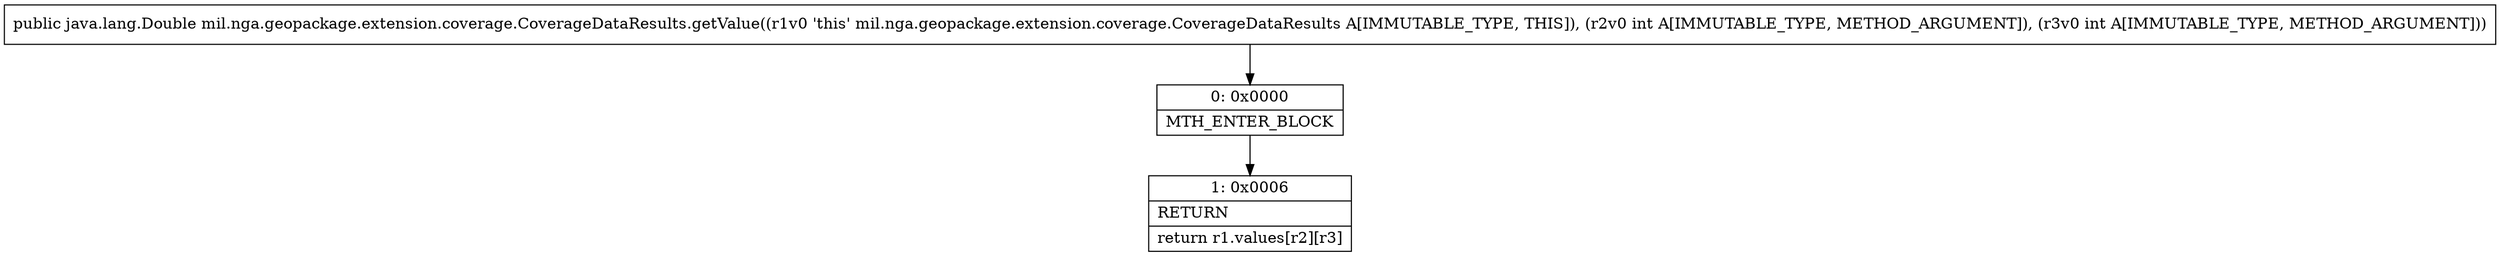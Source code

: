 digraph "CFG formil.nga.geopackage.extension.coverage.CoverageDataResults.getValue(II)Ljava\/lang\/Double;" {
Node_0 [shape=record,label="{0\:\ 0x0000|MTH_ENTER_BLOCK\l}"];
Node_1 [shape=record,label="{1\:\ 0x0006|RETURN\l|return r1.values[r2][r3]\l}"];
MethodNode[shape=record,label="{public java.lang.Double mil.nga.geopackage.extension.coverage.CoverageDataResults.getValue((r1v0 'this' mil.nga.geopackage.extension.coverage.CoverageDataResults A[IMMUTABLE_TYPE, THIS]), (r2v0 int A[IMMUTABLE_TYPE, METHOD_ARGUMENT]), (r3v0 int A[IMMUTABLE_TYPE, METHOD_ARGUMENT])) }"];
MethodNode -> Node_0;
Node_0 -> Node_1;
}

